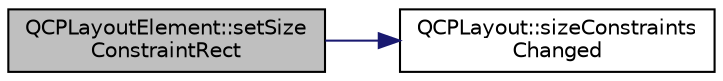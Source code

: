 digraph "QCPLayoutElement::setSizeConstraintRect"
{
 // LATEX_PDF_SIZE
  edge [fontname="Helvetica",fontsize="10",labelfontname="Helvetica",labelfontsize="10"];
  node [fontname="Helvetica",fontsize="10",shape=record];
  rankdir="LR";
  Node1 [label="QCPLayoutElement::setSize\lConstraintRect",height=0.2,width=0.4,color="black", fillcolor="grey75", style="filled", fontcolor="black",tooltip=" "];
  Node1 -> Node2 [color="midnightblue",fontsize="10",style="solid",fontname="Helvetica"];
  Node2 [label="QCPLayout::sizeConstraints\lChanged",height=0.2,width=0.4,color="black", fillcolor="white", style="filled",URL="$classQCPLayout.html#aeac66a292f65cf7f8adf94eb92345b3e",tooltip=" "];
}
